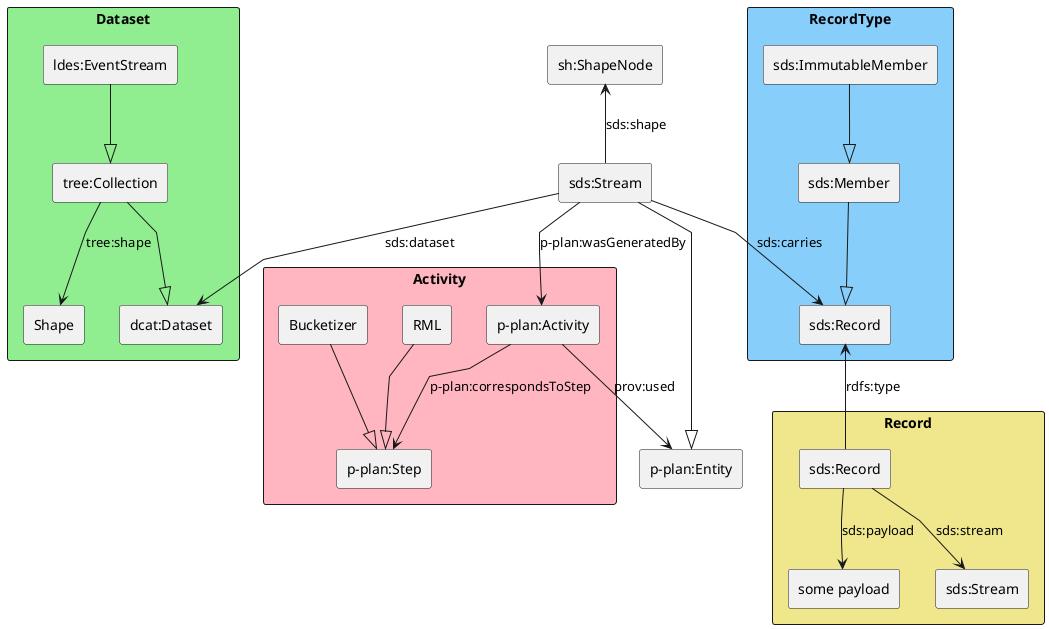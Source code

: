 @startuml
'skinparam linetype ortho
skinparam linetype polyline
skinparam backgroundcolor transparent

skinparam sequenceMessageAlign direction

skinparam component {
  Style rectangle
}

rectangle Dataset #lightgreen {
  [ldes:EventStream] as ldes
  [tree:Collection] as tree
  [Shape] as sh
  [dcat:Dataset] as ds
}

rectangle Activity #LightPink {
  [p-plan:Activity] as act
  [RML]
  [Bucketizer]
  [p-plan:Step] as step
}

rectangle RecordType #LightSkyBlue {
  [sds:ImmutableMember] as imm
  [sds:Member] as mem
  [sds:Record] as rec
}

rectangle Record #Khaki {
  [sds:Record] as r
  [some payload] as payload
  [sds:Stream] as str
}

' center

[sds:Stream] as stream
[sh:ShapeNode] as shNode
[p-plan:Entity] as entity

' Dataset
ldes --|> tree
tree --> sh : "tree:shape"
tree --|> ds

' stream

stream -up-> shNode : "sds:shape" 
stream --|> entity

stream --> act : "p-plan:wasGeneratedBy"
stream --> rec : "sds:carries"
stream --> ds : "sds:dataset"

' activity

[RML] --|> step
[Bucketizer] --|> step

act --> entity : "prov:used"
act --> step : "p-plan:correspondsToStep"

' Record
imm --|> mem
mem --|> rec


' record instances

r -up-> rec : "rdfs:type"
r --> payload : "sds:payload"
r --> str : "sds:stream"

@enduml


